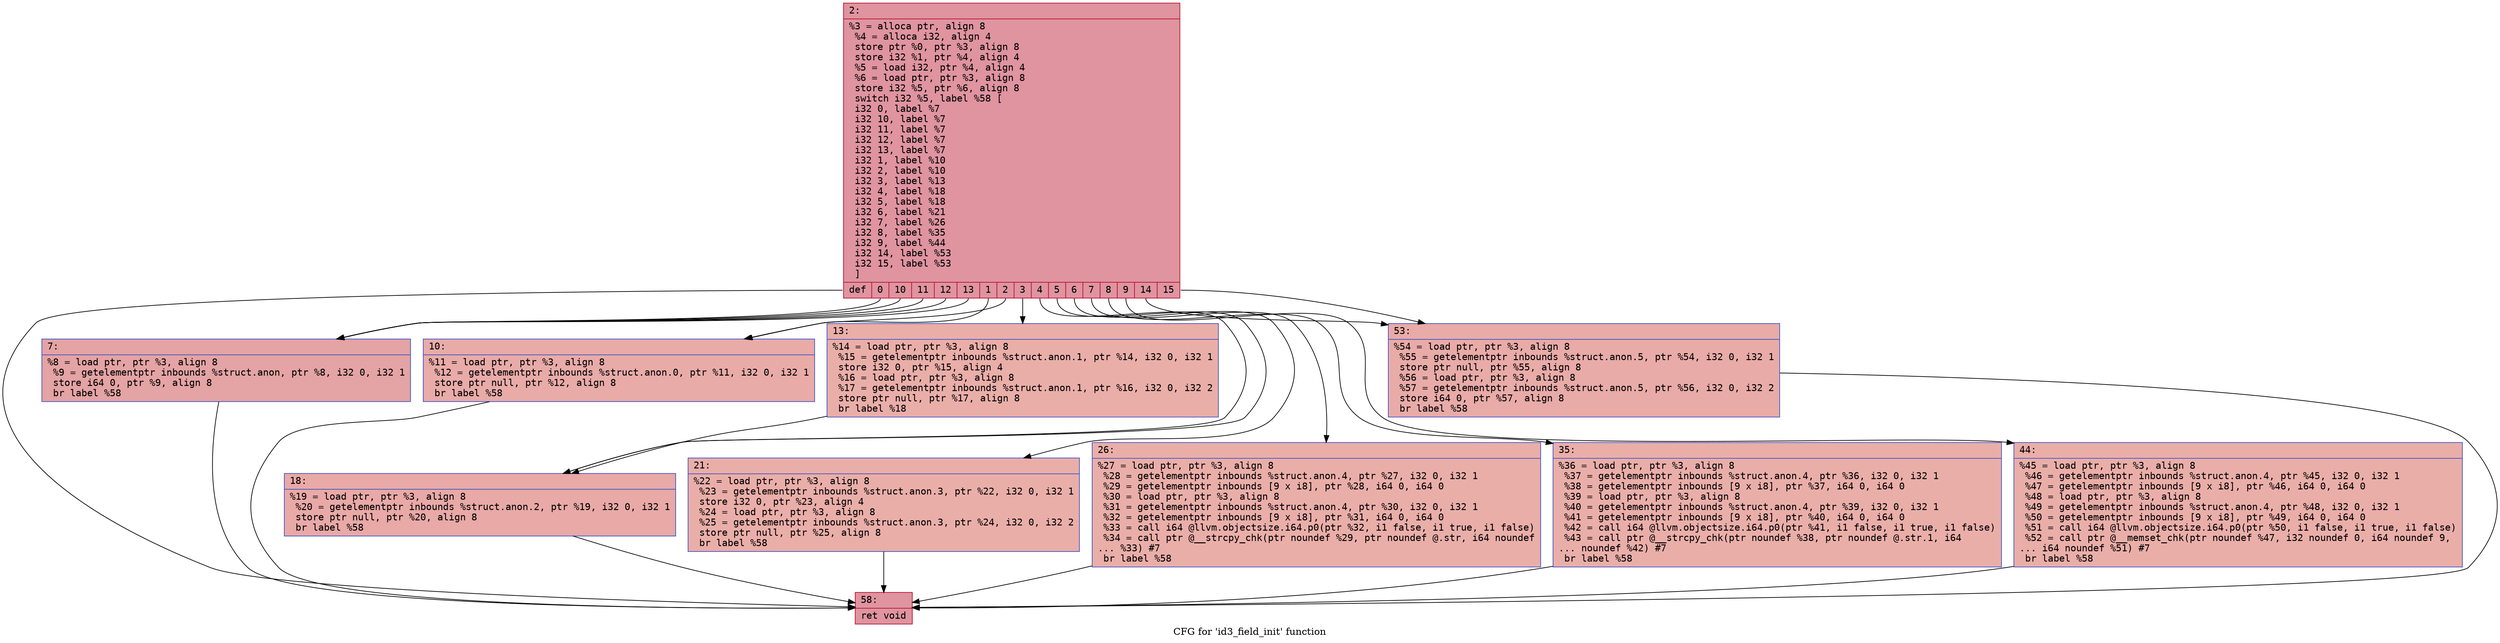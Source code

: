 digraph "CFG for 'id3_field_init' function" {
	label="CFG for 'id3_field_init' function";

	Node0x600001e56440 [shape=record,color="#b70d28ff", style=filled, fillcolor="#b70d2870" fontname="Courier",label="{2:\l|  %3 = alloca ptr, align 8\l  %4 = alloca i32, align 4\l  store ptr %0, ptr %3, align 8\l  store i32 %1, ptr %4, align 4\l  %5 = load i32, ptr %4, align 4\l  %6 = load ptr, ptr %3, align 8\l  store i32 %5, ptr %6, align 8\l  switch i32 %5, label %58 [\l    i32 0, label %7\l    i32 10, label %7\l    i32 11, label %7\l    i32 12, label %7\l    i32 13, label %7\l    i32 1, label %10\l    i32 2, label %10\l    i32 3, label %13\l    i32 4, label %18\l    i32 5, label %18\l    i32 6, label %21\l    i32 7, label %26\l    i32 8, label %35\l    i32 9, label %44\l    i32 14, label %53\l    i32 15, label %53\l  ]\l|{<s0>def|<s1>0|<s2>10|<s3>11|<s4>12|<s5>13|<s6>1|<s7>2|<s8>3|<s9>4|<s10>5|<s11>6|<s12>7|<s13>8|<s14>9|<s15>14|<s16>15}}"];
	Node0x600001e56440:s0 -> Node0x600001e56760[tooltip="2 -> 58\nProbability 5.88%" ];
	Node0x600001e56440:s1 -> Node0x600001e56490[tooltip="2 -> 7\nProbability 29.41%" ];
	Node0x600001e56440:s2 -> Node0x600001e56490[tooltip="2 -> 7\nProbability 29.41%" ];
	Node0x600001e56440:s3 -> Node0x600001e56490[tooltip="2 -> 7\nProbability 29.41%" ];
	Node0x600001e56440:s4 -> Node0x600001e56490[tooltip="2 -> 7\nProbability 29.41%" ];
	Node0x600001e56440:s5 -> Node0x600001e56490[tooltip="2 -> 7\nProbability 29.41%" ];
	Node0x600001e56440:s6 -> Node0x600001e564e0[tooltip="2 -> 10\nProbability 11.76%" ];
	Node0x600001e56440:s7 -> Node0x600001e564e0[tooltip="2 -> 10\nProbability 11.76%" ];
	Node0x600001e56440:s8 -> Node0x600001e56530[tooltip="2 -> 13\nProbability 5.88%" ];
	Node0x600001e56440:s9 -> Node0x600001e56580[tooltip="2 -> 18\nProbability 11.76%" ];
	Node0x600001e56440:s10 -> Node0x600001e56580[tooltip="2 -> 18\nProbability 11.76%" ];
	Node0x600001e56440:s11 -> Node0x600001e565d0[tooltip="2 -> 21\nProbability 5.88%" ];
	Node0x600001e56440:s12 -> Node0x600001e56620[tooltip="2 -> 26\nProbability 5.88%" ];
	Node0x600001e56440:s13 -> Node0x600001e56670[tooltip="2 -> 35\nProbability 5.88%" ];
	Node0x600001e56440:s14 -> Node0x600001e566c0[tooltip="2 -> 44\nProbability 5.88%" ];
	Node0x600001e56440:s15 -> Node0x600001e56710[tooltip="2 -> 53\nProbability 11.76%" ];
	Node0x600001e56440:s16 -> Node0x600001e56710[tooltip="2 -> 53\nProbability 11.76%" ];
	Node0x600001e56490 [shape=record,color="#3d50c3ff", style=filled, fillcolor="#c32e3170" fontname="Courier",label="{7:\l|  %8 = load ptr, ptr %3, align 8\l  %9 = getelementptr inbounds %struct.anon, ptr %8, i32 0, i32 1\l  store i64 0, ptr %9, align 8\l  br label %58\l}"];
	Node0x600001e56490 -> Node0x600001e56760[tooltip="7 -> 58\nProbability 100.00%" ];
	Node0x600001e564e0 [shape=record,color="#3d50c3ff", style=filled, fillcolor="#cc403a70" fontname="Courier",label="{10:\l|  %11 = load ptr, ptr %3, align 8\l  %12 = getelementptr inbounds %struct.anon.0, ptr %11, i32 0, i32 1\l  store ptr null, ptr %12, align 8\l  br label %58\l}"];
	Node0x600001e564e0 -> Node0x600001e56760[tooltip="10 -> 58\nProbability 100.00%" ];
	Node0x600001e56530 [shape=record,color="#3d50c3ff", style=filled, fillcolor="#d0473d70" fontname="Courier",label="{13:\l|  %14 = load ptr, ptr %3, align 8\l  %15 = getelementptr inbounds %struct.anon.1, ptr %14, i32 0, i32 1\l  store i32 0, ptr %15, align 4\l  %16 = load ptr, ptr %3, align 8\l  %17 = getelementptr inbounds %struct.anon.1, ptr %16, i32 0, i32 2\l  store ptr null, ptr %17, align 8\l  br label %18\l}"];
	Node0x600001e56530 -> Node0x600001e56580[tooltip="13 -> 18\nProbability 100.00%" ];
	Node0x600001e56580 [shape=record,color="#3d50c3ff", style=filled, fillcolor="#ca3b3770" fontname="Courier",label="{18:\l|  %19 = load ptr, ptr %3, align 8\l  %20 = getelementptr inbounds %struct.anon.2, ptr %19, i32 0, i32 1\l  store ptr null, ptr %20, align 8\l  br label %58\l}"];
	Node0x600001e56580 -> Node0x600001e56760[tooltip="18 -> 58\nProbability 100.00%" ];
	Node0x600001e565d0 [shape=record,color="#3d50c3ff", style=filled, fillcolor="#d0473d70" fontname="Courier",label="{21:\l|  %22 = load ptr, ptr %3, align 8\l  %23 = getelementptr inbounds %struct.anon.3, ptr %22, i32 0, i32 1\l  store i32 0, ptr %23, align 4\l  %24 = load ptr, ptr %3, align 8\l  %25 = getelementptr inbounds %struct.anon.3, ptr %24, i32 0, i32 2\l  store ptr null, ptr %25, align 8\l  br label %58\l}"];
	Node0x600001e565d0 -> Node0x600001e56760[tooltip="21 -> 58\nProbability 100.00%" ];
	Node0x600001e56620 [shape=record,color="#3d50c3ff", style=filled, fillcolor="#d0473d70" fontname="Courier",label="{26:\l|  %27 = load ptr, ptr %3, align 8\l  %28 = getelementptr inbounds %struct.anon.4, ptr %27, i32 0, i32 1\l  %29 = getelementptr inbounds [9 x i8], ptr %28, i64 0, i64 0\l  %30 = load ptr, ptr %3, align 8\l  %31 = getelementptr inbounds %struct.anon.4, ptr %30, i32 0, i32 1\l  %32 = getelementptr inbounds [9 x i8], ptr %31, i64 0, i64 0\l  %33 = call i64 @llvm.objectsize.i64.p0(ptr %32, i1 false, i1 true, i1 false)\l  %34 = call ptr @__strcpy_chk(ptr noundef %29, ptr noundef @.str, i64 noundef\l... %33) #7\l  br label %58\l}"];
	Node0x600001e56620 -> Node0x600001e56760[tooltip="26 -> 58\nProbability 100.00%" ];
	Node0x600001e56670 [shape=record,color="#3d50c3ff", style=filled, fillcolor="#d0473d70" fontname="Courier",label="{35:\l|  %36 = load ptr, ptr %3, align 8\l  %37 = getelementptr inbounds %struct.anon.4, ptr %36, i32 0, i32 1\l  %38 = getelementptr inbounds [9 x i8], ptr %37, i64 0, i64 0\l  %39 = load ptr, ptr %3, align 8\l  %40 = getelementptr inbounds %struct.anon.4, ptr %39, i32 0, i32 1\l  %41 = getelementptr inbounds [9 x i8], ptr %40, i64 0, i64 0\l  %42 = call i64 @llvm.objectsize.i64.p0(ptr %41, i1 false, i1 true, i1 false)\l  %43 = call ptr @__strcpy_chk(ptr noundef %38, ptr noundef @.str.1, i64\l... noundef %42) #7\l  br label %58\l}"];
	Node0x600001e56670 -> Node0x600001e56760[tooltip="35 -> 58\nProbability 100.00%" ];
	Node0x600001e566c0 [shape=record,color="#3d50c3ff", style=filled, fillcolor="#d0473d70" fontname="Courier",label="{44:\l|  %45 = load ptr, ptr %3, align 8\l  %46 = getelementptr inbounds %struct.anon.4, ptr %45, i32 0, i32 1\l  %47 = getelementptr inbounds [9 x i8], ptr %46, i64 0, i64 0\l  %48 = load ptr, ptr %3, align 8\l  %49 = getelementptr inbounds %struct.anon.4, ptr %48, i32 0, i32 1\l  %50 = getelementptr inbounds [9 x i8], ptr %49, i64 0, i64 0\l  %51 = call i64 @llvm.objectsize.i64.p0(ptr %50, i1 false, i1 true, i1 false)\l  %52 = call ptr @__memset_chk(ptr noundef %47, i32 noundef 0, i64 noundef 9,\l... i64 noundef %51) #7\l  br label %58\l}"];
	Node0x600001e566c0 -> Node0x600001e56760[tooltip="44 -> 58\nProbability 100.00%" ];
	Node0x600001e56710 [shape=record,color="#3d50c3ff", style=filled, fillcolor="#cc403a70" fontname="Courier",label="{53:\l|  %54 = load ptr, ptr %3, align 8\l  %55 = getelementptr inbounds %struct.anon.5, ptr %54, i32 0, i32 1\l  store ptr null, ptr %55, align 8\l  %56 = load ptr, ptr %3, align 8\l  %57 = getelementptr inbounds %struct.anon.5, ptr %56, i32 0, i32 2\l  store i64 0, ptr %57, align 8\l  br label %58\l}"];
	Node0x600001e56710 -> Node0x600001e56760[tooltip="53 -> 58\nProbability 100.00%" ];
	Node0x600001e56760 [shape=record,color="#b70d28ff", style=filled, fillcolor="#b70d2870" fontname="Courier",label="{58:\l|  ret void\l}"];
}
